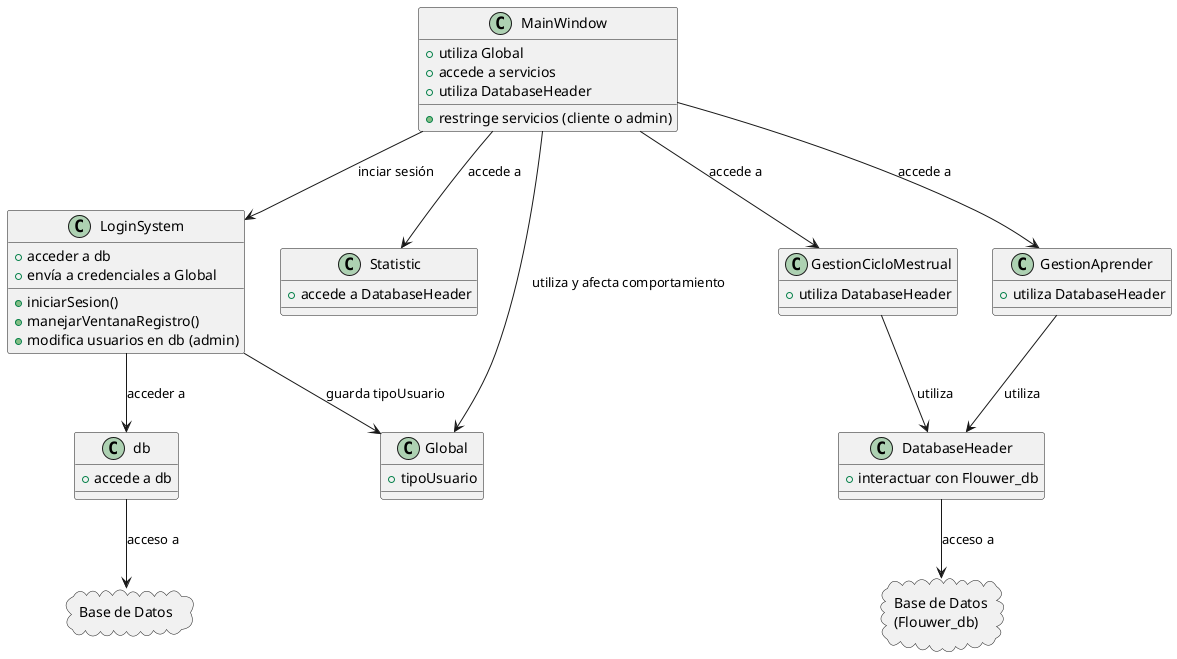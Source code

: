 @startuml
!define RECTANGLE class

RECTANGLE LoginSystem {
  + iniciarSesion()
  + manejarVentanaRegistro()
  + acceder a db
  + envía a credenciales a Global
  + modifica usuarios en db (admin)
}

RECTANGLE MainWindow {
  + utiliza Global
  + accede a servicios
  + restringe servicios (cliente o admin)
  + utiliza DatabaseHeader
}

RECTANGLE Statistic {
  + accede a DatabaseHeader
}

RECTANGLE db {
  + accede a db
}

cloud "Base de Datos" {
}

db --> "Base de Datos" : acceso a

RECTANGLE DatabaseHeader {
  + interactuar con Flouwer_db
}

cloud "Base de Datos\n(Flouwer_db)" {
}

DatabaseHeader --> "Base de Datos\n(Flouwer_db)" : acceso a

RECTANGLE Global {
  + tipoUsuario
}

RECTANGLE GestionCicloMestrual{
  + utiliza DatabaseHeader
}

RECTANGLE GestionAprender{
    + utiliza DatabaseHeader
}

LoginSystem --> db : acceder a
LoginSystem --> Global : guarda tipoUsuario
MainWindow --> LoginSystem : inciar sesión
MainWindow --> Global : utiliza y afecta comportamiento
MainWindow --> GestionCicloMestrual : accede a
MainWindow --> GestionAprender : accede a 
MainWindow --> Statistic : accede a
GestionAprender --> DatabaseHeader : utiliza
GestionCicloMestrual --> DatabaseHeader : utiliza


@enduml